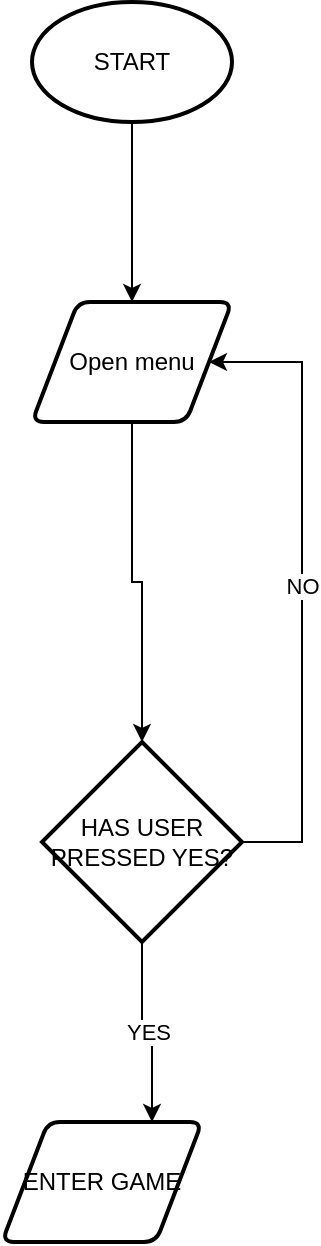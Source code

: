 <mxfile version="14.7.0" type="device"><diagram id="pOU4kv8n9VlgO4ExI1Gp" name="Page-1"><mxGraphModel dx="1422" dy="794" grid="1" gridSize="10" guides="1" tooltips="1" connect="1" arrows="1" fold="1" page="1" pageScale="1" pageWidth="850" pageHeight="1100" math="0" shadow="0"><root><mxCell id="0"/><mxCell id="1" parent="0"/><mxCell id="CXnGYarStmdn0gES_4Cp-3" style="edgeStyle=orthogonalEdgeStyle;rounded=0;orthogonalLoop=1;jettySize=auto;html=1;" edge="1" parent="1" source="CXnGYarStmdn0gES_4Cp-1" target="CXnGYarStmdn0gES_4Cp-2"><mxGeometry relative="1" as="geometry"/></mxCell><mxCell id="CXnGYarStmdn0gES_4Cp-1" value="START" style="strokeWidth=2;html=1;shape=mxgraph.flowchart.start_1;whiteSpace=wrap;" vertex="1" parent="1"><mxGeometry x="325" y="40" width="100" height="60" as="geometry"/></mxCell><mxCell id="CXnGYarStmdn0gES_4Cp-10" style="edgeStyle=orthogonalEdgeStyle;rounded=0;orthogonalLoop=1;jettySize=auto;html=1;entryX=0.5;entryY=0;entryDx=0;entryDy=0;entryPerimeter=0;" edge="1" parent="1" source="CXnGYarStmdn0gES_4Cp-2" target="CXnGYarStmdn0gES_4Cp-6"><mxGeometry relative="1" as="geometry"/></mxCell><mxCell id="CXnGYarStmdn0gES_4Cp-2" value="Open menu" style="shape=parallelogram;html=1;strokeWidth=2;perimeter=parallelogramPerimeter;whiteSpace=wrap;rounded=1;arcSize=12;size=0.23;" vertex="1" parent="1"><mxGeometry x="325" y="190" width="100" height="60" as="geometry"/></mxCell><mxCell id="CXnGYarStmdn0gES_4Cp-11" value="NO" style="edgeStyle=orthogonalEdgeStyle;rounded=0;orthogonalLoop=1;jettySize=auto;html=1;entryX=1;entryY=0.5;entryDx=0;entryDy=0;" edge="1" parent="1" source="CXnGYarStmdn0gES_4Cp-6" target="CXnGYarStmdn0gES_4Cp-2"><mxGeometry relative="1" as="geometry"><Array as="points"><mxPoint x="460" y="460"/><mxPoint x="460" y="220"/></Array></mxGeometry></mxCell><mxCell id="CXnGYarStmdn0gES_4Cp-16" value="YES" style="edgeStyle=orthogonalEdgeStyle;rounded=0;orthogonalLoop=1;jettySize=auto;html=1;entryX=0.75;entryY=0;entryDx=0;entryDy=0;" edge="1" parent="1" source="CXnGYarStmdn0gES_4Cp-6" target="CXnGYarStmdn0gES_4Cp-15"><mxGeometry relative="1" as="geometry"/></mxCell><mxCell id="CXnGYarStmdn0gES_4Cp-6" value="HAS USER PRESSED YES?" style="strokeWidth=2;html=1;shape=mxgraph.flowchart.decision;whiteSpace=wrap;" vertex="1" parent="1"><mxGeometry x="330" y="410" width="100" height="100" as="geometry"/></mxCell><mxCell id="CXnGYarStmdn0gES_4Cp-15" value="ENTER GAME" style="shape=parallelogram;html=1;strokeWidth=2;perimeter=parallelogramPerimeter;whiteSpace=wrap;rounded=1;arcSize=12;size=0.23;" vertex="1" parent="1"><mxGeometry x="310" y="600" width="100" height="60" as="geometry"/></mxCell></root></mxGraphModel></diagram></mxfile>
